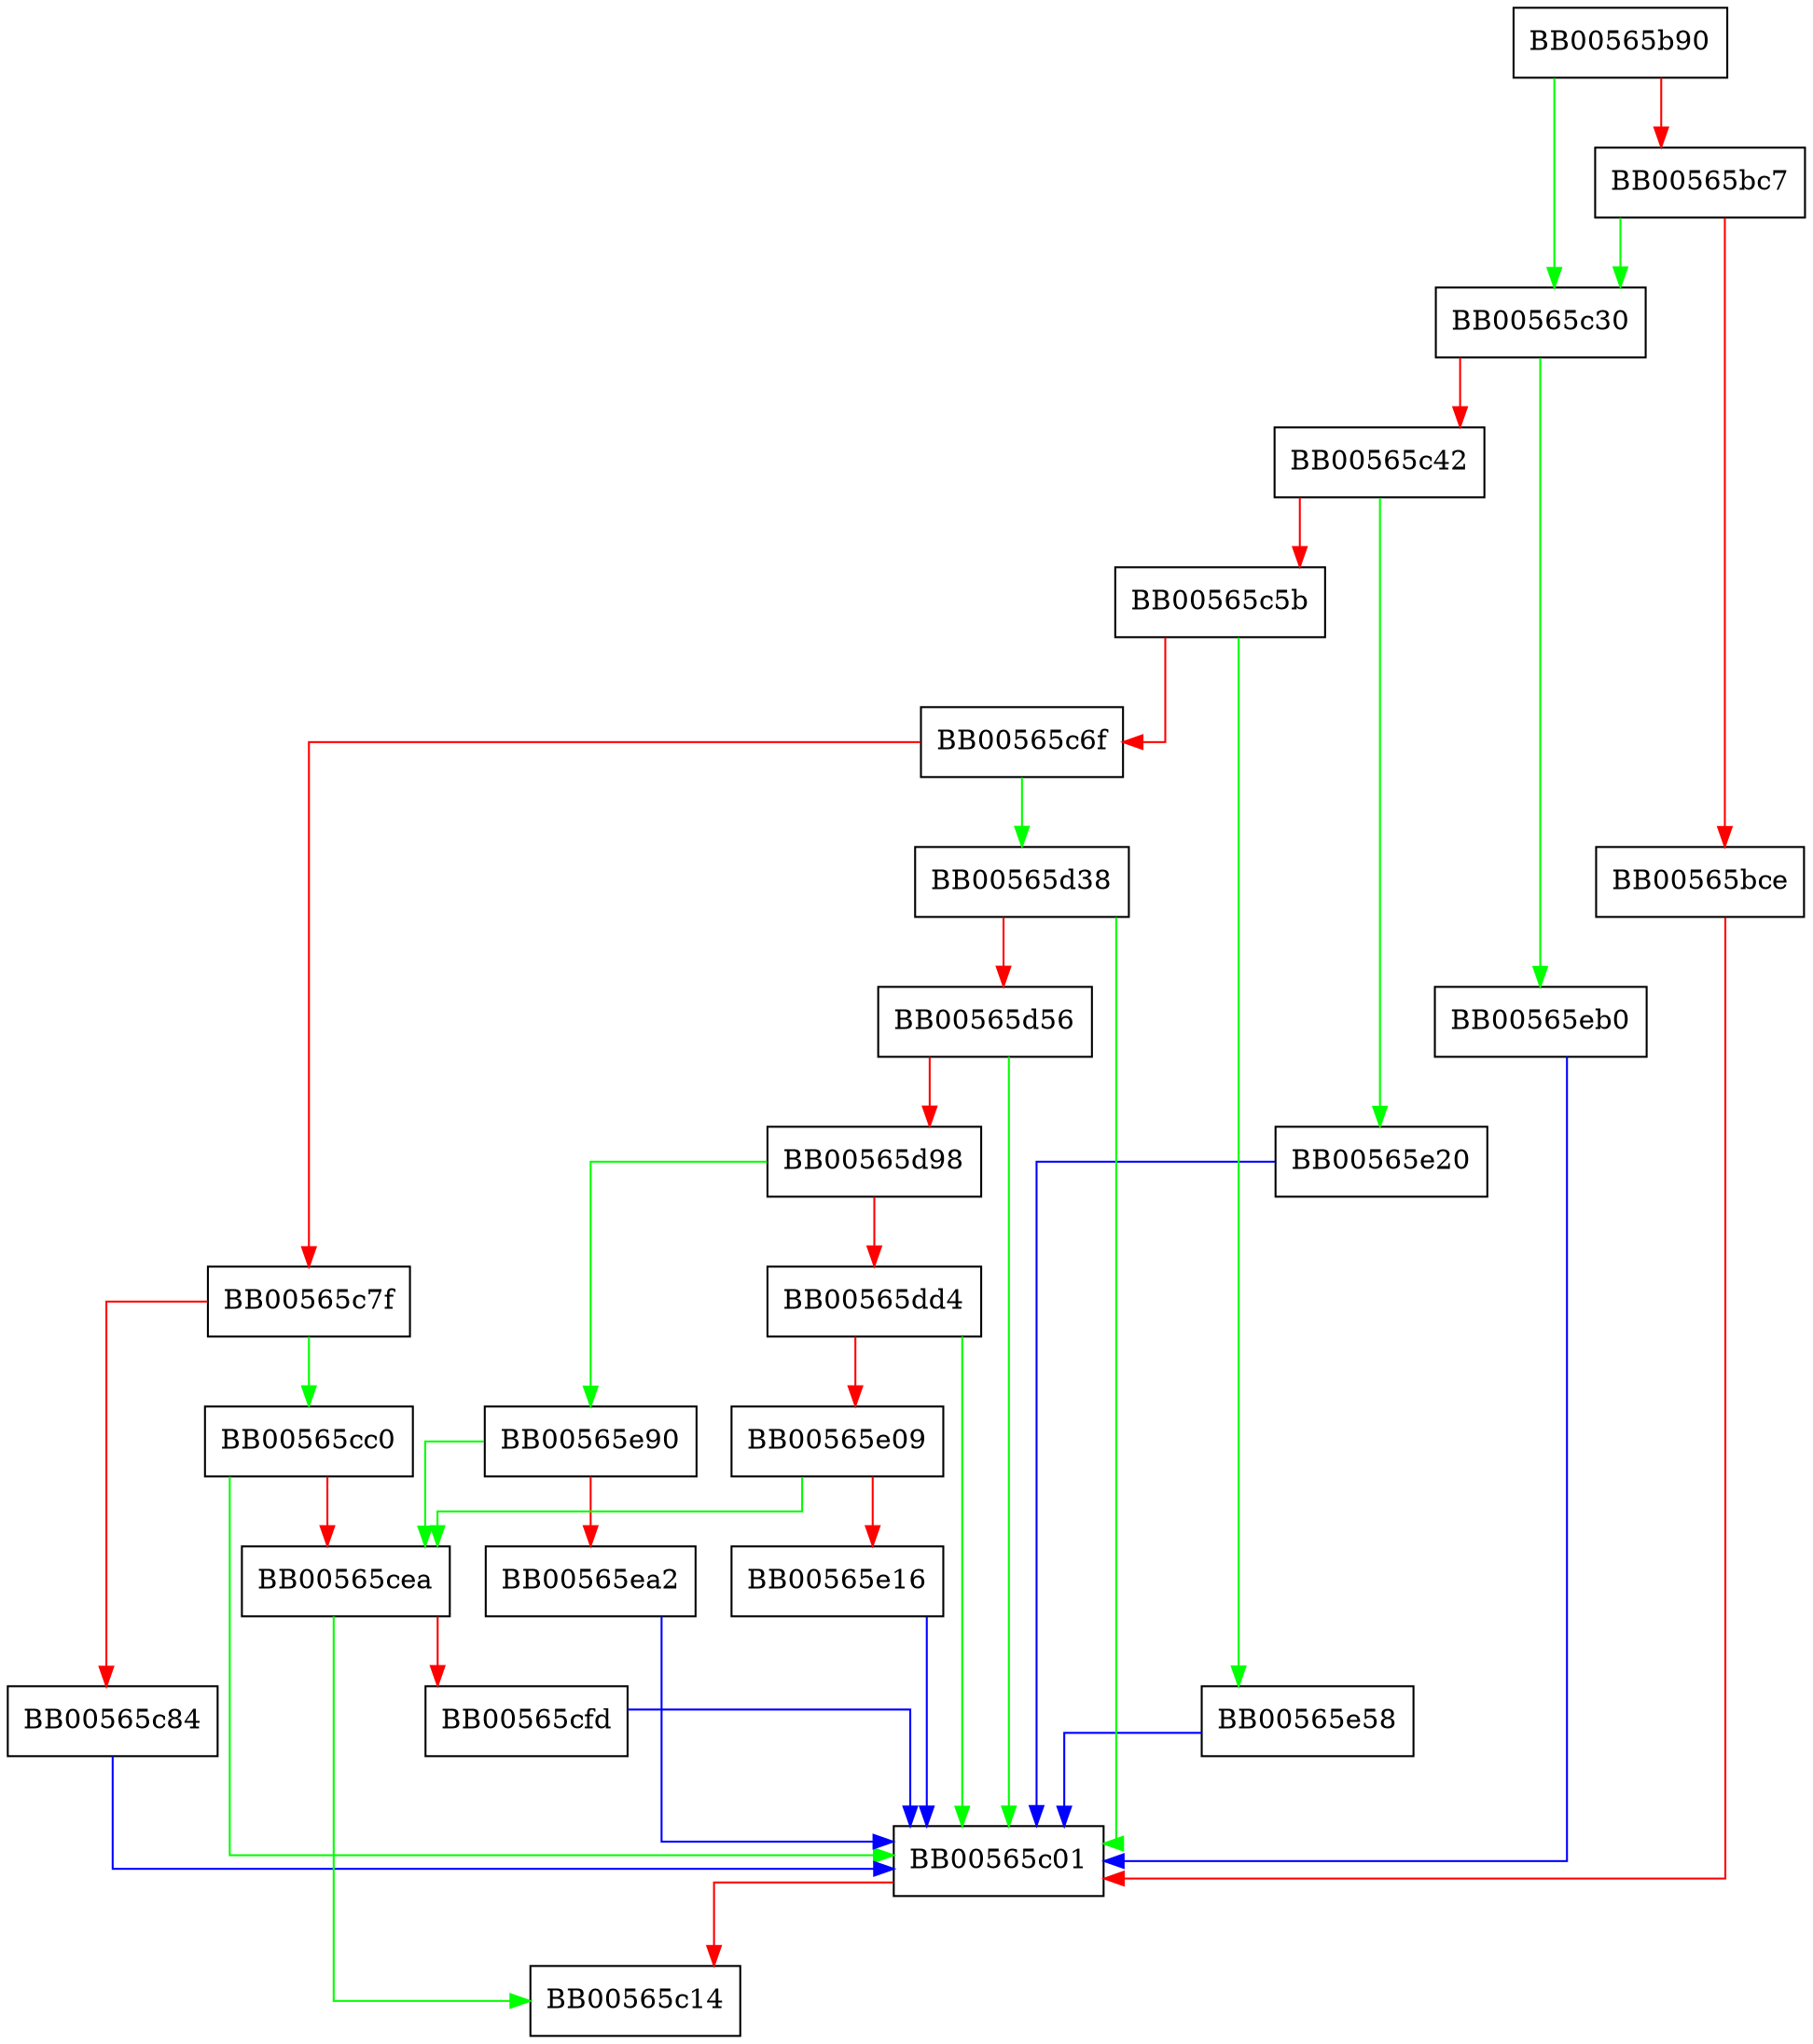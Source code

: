 digraph CMS_add1_recipient {
  node [shape="box"];
  graph [splines=ortho];
  BB00565b90 -> BB00565c30 [color="green"];
  BB00565b90 -> BB00565bc7 [color="red"];
  BB00565bc7 -> BB00565c30 [color="green"];
  BB00565bc7 -> BB00565bce [color="red"];
  BB00565bce -> BB00565c01 [color="red"];
  BB00565c01 -> BB00565c14 [color="red"];
  BB00565c30 -> BB00565eb0 [color="green"];
  BB00565c30 -> BB00565c42 [color="red"];
  BB00565c42 -> BB00565e20 [color="green"];
  BB00565c42 -> BB00565c5b [color="red"];
  BB00565c5b -> BB00565e58 [color="green"];
  BB00565c5b -> BB00565c6f [color="red"];
  BB00565c6f -> BB00565d38 [color="green"];
  BB00565c6f -> BB00565c7f [color="red"];
  BB00565c7f -> BB00565cc0 [color="green"];
  BB00565c7f -> BB00565c84 [color="red"];
  BB00565c84 -> BB00565c01 [color="blue"];
  BB00565cc0 -> BB00565c01 [color="green"];
  BB00565cc0 -> BB00565cea [color="red"];
  BB00565cea -> BB00565c14 [color="green"];
  BB00565cea -> BB00565cfd [color="red"];
  BB00565cfd -> BB00565c01 [color="blue"];
  BB00565d38 -> BB00565c01 [color="green"];
  BB00565d38 -> BB00565d56 [color="red"];
  BB00565d56 -> BB00565c01 [color="green"];
  BB00565d56 -> BB00565d98 [color="red"];
  BB00565d98 -> BB00565e90 [color="green"];
  BB00565d98 -> BB00565dd4 [color="red"];
  BB00565dd4 -> BB00565c01 [color="green"];
  BB00565dd4 -> BB00565e09 [color="red"];
  BB00565e09 -> BB00565cea [color="green"];
  BB00565e09 -> BB00565e16 [color="red"];
  BB00565e16 -> BB00565c01 [color="blue"];
  BB00565e20 -> BB00565c01 [color="blue"];
  BB00565e58 -> BB00565c01 [color="blue"];
  BB00565e90 -> BB00565cea [color="green"];
  BB00565e90 -> BB00565ea2 [color="red"];
  BB00565ea2 -> BB00565c01 [color="blue"];
  BB00565eb0 -> BB00565c01 [color="blue"];
}